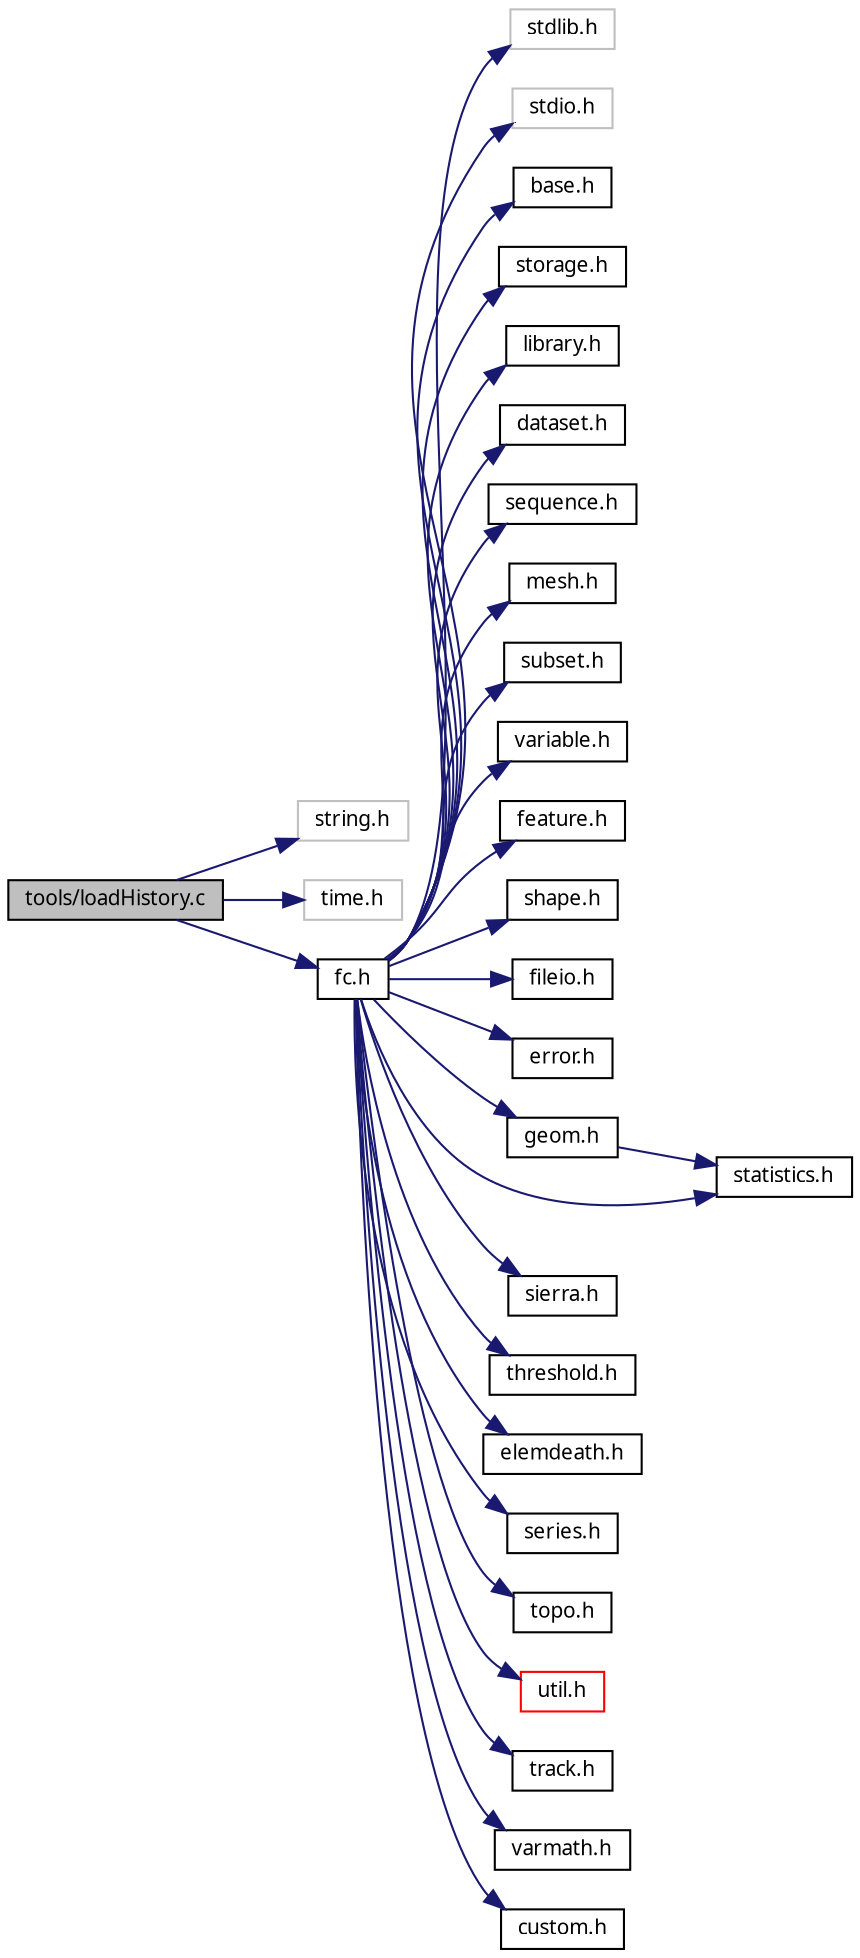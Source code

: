 digraph G
{
  edge [fontname="FreeSans.ttf",fontsize=10,labelfontname="FreeSans.ttf",labelfontsize=10];
  node [fontname="FreeSans.ttf",fontsize=10,shape=record];
  rankdir=LR;
  Node1 [label="tools/loadHistory.c",height=0.2,width=0.4,color="black", fillcolor="grey75", style="filled" fontcolor="black"];
  Node1 -> Node2 [color="midnightblue",fontsize=10,style="solid",fontname="FreeSans.ttf"];
  Node2 [label="string.h",height=0.2,width=0.4,color="grey75", fillcolor="white", style="filled"];
  Node1 -> Node3 [color="midnightblue",fontsize=10,style="solid",fontname="FreeSans.ttf"];
  Node3 [label="time.h",height=0.2,width=0.4,color="grey75", fillcolor="white", style="filled"];
  Node1 -> Node4 [color="midnightblue",fontsize=10,style="solid",fontname="FreeSans.ttf"];
  Node4 [label="fc.h",height=0.2,width=0.4,color="black", fillcolor="white", style="filled",URL="$fc_8h.html"];
  Node4 -> Node5 [color="midnightblue",fontsize=10,style="solid",fontname="FreeSans.ttf"];
  Node5 [label="stdlib.h",height=0.2,width=0.4,color="grey75", fillcolor="white", style="filled"];
  Node4 -> Node6 [color="midnightblue",fontsize=10,style="solid",fontname="FreeSans.ttf"];
  Node6 [label="stdio.h",height=0.2,width=0.4,color="grey75", fillcolor="white", style="filled"];
  Node4 -> Node7 [color="midnightblue",fontsize=10,style="solid",fontname="FreeSans.ttf"];
  Node7 [label="base.h",height=0.2,width=0.4,color="black", fillcolor="white", style="filled",URL="$base_8h.html"];
  Node4 -> Node8 [color="midnightblue",fontsize=10,style="solid",fontname="FreeSans.ttf"];
  Node8 [label="storage.h",height=0.2,width=0.4,color="black", fillcolor="white", style="filled",URL="$storage_8h.html"];
  Node4 -> Node9 [color="midnightblue",fontsize=10,style="solid",fontname="FreeSans.ttf"];
  Node9 [label="library.h",height=0.2,width=0.4,color="black", fillcolor="white", style="filled",URL="$library_8h.html"];
  Node4 -> Node10 [color="midnightblue",fontsize=10,style="solid",fontname="FreeSans.ttf"];
  Node10 [label="dataset.h",height=0.2,width=0.4,color="black", fillcolor="white", style="filled",URL="$dataset_8h.html"];
  Node4 -> Node11 [color="midnightblue",fontsize=10,style="solid",fontname="FreeSans.ttf"];
  Node11 [label="sequence.h",height=0.2,width=0.4,color="black", fillcolor="white", style="filled",URL="$sequence_8h.html"];
  Node4 -> Node12 [color="midnightblue",fontsize=10,style="solid",fontname="FreeSans.ttf"];
  Node12 [label="mesh.h",height=0.2,width=0.4,color="black", fillcolor="white", style="filled",URL="$mesh_8h.html"];
  Node4 -> Node13 [color="midnightblue",fontsize=10,style="solid",fontname="FreeSans.ttf"];
  Node13 [label="subset.h",height=0.2,width=0.4,color="black", fillcolor="white", style="filled",URL="$subset_8h.html"];
  Node4 -> Node14 [color="midnightblue",fontsize=10,style="solid",fontname="FreeSans.ttf"];
  Node14 [label="variable.h",height=0.2,width=0.4,color="black", fillcolor="white", style="filled",URL="$variable_8h.html"];
  Node4 -> Node15 [color="midnightblue",fontsize=10,style="solid",fontname="FreeSans.ttf"];
  Node15 [label="feature.h",height=0.2,width=0.4,color="black", fillcolor="white", style="filled",URL="$feature_8h.html"];
  Node4 -> Node16 [color="midnightblue",fontsize=10,style="solid",fontname="FreeSans.ttf"];
  Node16 [label="shape.h",height=0.2,width=0.4,color="black", fillcolor="white", style="filled",URL="$shape_8h.html"];
  Node4 -> Node17 [color="midnightblue",fontsize=10,style="solid",fontname="FreeSans.ttf"];
  Node17 [label="fileio.h",height=0.2,width=0.4,color="black", fillcolor="white", style="filled",URL="$fileio_8h.html"];
  Node4 -> Node18 [color="midnightblue",fontsize=10,style="solid",fontname="FreeSans.ttf"];
  Node18 [label="error.h",height=0.2,width=0.4,color="black", fillcolor="white", style="filled",URL="$error_8h.html"];
  Node4 -> Node19 [color="midnightblue",fontsize=10,style="solid",fontname="FreeSans.ttf"];
  Node19 [label="geom.h",height=0.2,width=0.4,color="black", fillcolor="white", style="filled",URL="$geom_8h.html"];
  Node19 -> Node20 [color="midnightblue",fontsize=10,style="solid",fontname="FreeSans.ttf"];
  Node20 [label="statistics.h",height=0.2,width=0.4,color="black", fillcolor="white", style="filled",URL="$statistics_8h.html"];
  Node4 -> Node21 [color="midnightblue",fontsize=10,style="solid",fontname="FreeSans.ttf"];
  Node21 [label="sierra.h",height=0.2,width=0.4,color="black", fillcolor="white", style="filled",URL="$sierra_8h.html"];
  Node4 -> Node20 [color="midnightblue",fontsize=10,style="solid",fontname="FreeSans.ttf"];
  Node4 -> Node22 [color="midnightblue",fontsize=10,style="solid",fontname="FreeSans.ttf"];
  Node22 [label="threshold.h",height=0.2,width=0.4,color="black", fillcolor="white", style="filled",URL="$threshold_8h.html"];
  Node4 -> Node23 [color="midnightblue",fontsize=10,style="solid",fontname="FreeSans.ttf"];
  Node23 [label="elemdeath.h",height=0.2,width=0.4,color="black", fillcolor="white", style="filled",URL="$elemdeath_8h.html"];
  Node4 -> Node24 [color="midnightblue",fontsize=10,style="solid",fontname="FreeSans.ttf"];
  Node24 [label="series.h",height=0.2,width=0.4,color="black", fillcolor="white", style="filled",URL="$series_8h.html"];
  Node4 -> Node25 [color="midnightblue",fontsize=10,style="solid",fontname="FreeSans.ttf"];
  Node25 [label="topo.h",height=0.2,width=0.4,color="black", fillcolor="white", style="filled",URL="$topo_8h.html"];
  Node4 -> Node26 [color="midnightblue",fontsize=10,style="solid",fontname="FreeSans.ttf"];
  Node26 [label="util.h",height=0.2,width=0.4,color="red", fillcolor="white", style="filled",URL="$util_8h.html"];
  Node4 -> Node27 [color="midnightblue",fontsize=10,style="solid",fontname="FreeSans.ttf"];
  Node27 [label="track.h",height=0.2,width=0.4,color="black", fillcolor="white", style="filled",URL="$track_8h.html"];
  Node4 -> Node28 [color="midnightblue",fontsize=10,style="solid",fontname="FreeSans.ttf"];
  Node28 [label="varmath.h",height=0.2,width=0.4,color="black", fillcolor="white", style="filled",URL="$varmath_8h.html"];
  Node4 -> Node29 [color="midnightblue",fontsize=10,style="solid",fontname="FreeSans.ttf"];
  Node29 [label="custom.h",height=0.2,width=0.4,color="black", fillcolor="white", style="filled",URL="$custom_8h.html"];
}
